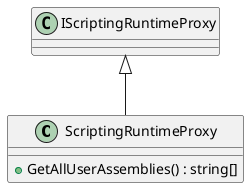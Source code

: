 @startuml
class ScriptingRuntimeProxy {
    + GetAllUserAssemblies() : string[]
}
IScriptingRuntimeProxy <|-- ScriptingRuntimeProxy
@enduml
